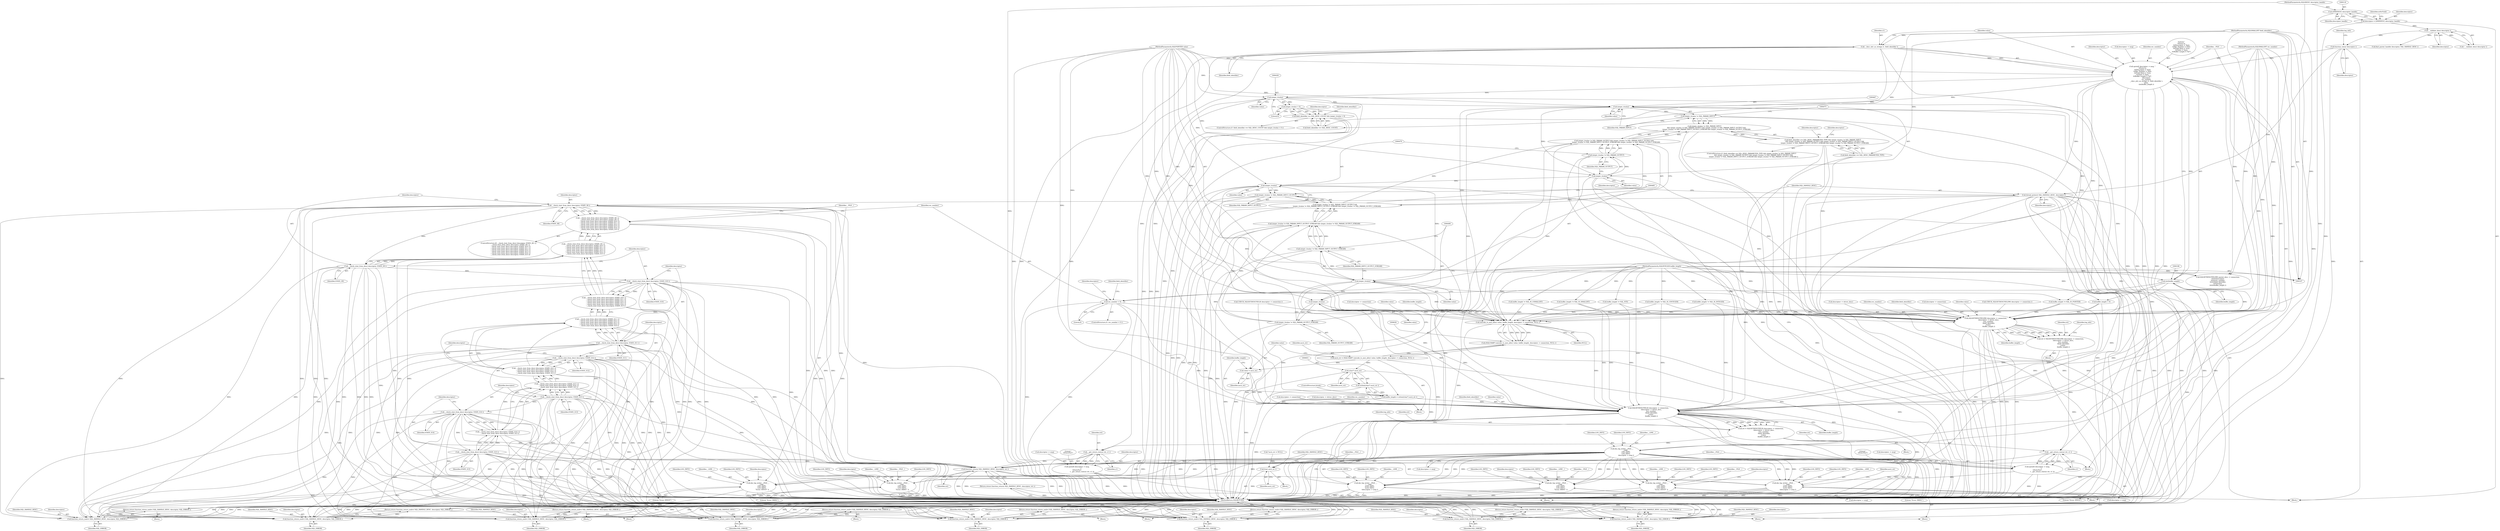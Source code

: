 digraph "0_unixODBC_45ef78e037f578b15fc58938a3a3251655e71d6f#diff-d52750c7ba4e594410438569d8e2963aL24_0@API" {
"1000184" [label="(Call,sprintf( descriptor -> msg, \"\n\t\tEntry:\\n\n\t\t\tDescriptor = %p\\n\n\t\t\tRec Number = %d\\n\n\t\t\tField Ident = %s\\n\n\t\t\tValue = %p\\n\n\t\t\tBuffer Length = %d\",\n                descriptor,\n                rec_number,\n                __desc_attr_as_string( s1, field_identifier ),\n                value, \n                (int)buffer_length ))"];
"1000177" [label="(Call,function_entry( descriptor ))"];
"1000128" [label="(Call,__validate_desc( descriptor ))"];
"1000115" [label="(Call,descriptor = (DMHDESC) descriptor_handle)"];
"1000117" [label="(Call,(DMHDESC) descriptor_handle)"];
"1000108" [label="(MethodParameterIn,SQLHDESC descriptor_handle)"];
"1000109" [label="(MethodParameterIn,SQLSMALLINT rec_number)"];
"1000191" [label="(Call,__desc_attr_as_string( s1, field_identifier ))"];
"1000110" [label="(MethodParameterIn,SQLSMALLINT field_identifier)"];
"1000111" [label="(MethodParameterIn,SQLPOINTER value)"];
"1000195" [label="(Call,(int)buffer_length)"];
"1000112" [label="(MethodParameterIn,SQLINTEGER buffer_length)"];
"1000198" [label="(Call,dm_log_write( __FILE__, \n                __LINE__, \n                LOG_INFO, \n                LOG_INFO, \n                descriptor -> msg ))"];
"1000218" [label="(Call,dm_log_write( __FILE__, \n                __LINE__, \n                LOG_INFO, \n                LOG_INFO, \n                \"Error: HY010\" ))"];
"1000276" [label="(Call,dm_log_write( __FILE__, \n                __LINE__, \n                LOG_INFO, \n                LOG_INFO, \n                \"Error: HY010\" ))"];
"1000532" [label="(Call,dm_log_write( __FILE__, \n                __LINE__, \n                LOG_INFO, \n                LOG_INFO, \n                \"Error: IM001\" ))"];
"1000575" [label="(Call,sprintf( descriptor -> msg, \n                \t\"\n\t\tExit:[%s]\",\n                    \t__get_return_status( ret, s1 )))"];
"1000583" [label="(Call,dm_log_write( __FILE__, \n                \t__LINE__, \n                \tLOG_INFO, \n                \tLOG_INFO, \n                \tdescriptor -> msg ))"];
"1000604" [label="(Call,dm_log_write( __FILE__, \n                __LINE__, \n                LOG_INFO, \n                LOG_INFO, \n                \"Error: IM001\" ))"];
"1000674" [label="(Call,sprintf( descriptor -> msg, \n                \t\"\n\t\tExit:[%s]\",\n                    \t__get_return_status( ret, s1 )))"];
"1000682" [label="(Call,dm_log_write( __FILE__, \n                \t__LINE__, \n                \tLOG_INFO, \n                \tLOG_INFO, \n                \tdescriptor -> msg ))"];
"1000206" [label="(Call,thread_protect( SQL_HANDLE_DESC, descriptor ))"];
"1000239" [label="(Call,function_return_nodrv( SQL_HANDLE_DESC, descriptor, SQL_ERROR ))"];
"1000238" [label="(Return,return function_return_nodrv( SQL_HANDLE_DESC, descriptor, SQL_ERROR );)"];
"1000245" [label="(Call,__check_stmt_from_desc( descriptor, STATE_S8 ))"];
"1000244" [label="(Call,__check_stmt_from_desc( descriptor, STATE_S8 ) ||\n        __check_stmt_from_desc( descriptor, STATE_S9 ) ||\n        __check_stmt_from_desc( descriptor, STATE_S10 ) ||\n        __check_stmt_from_desc( descriptor, STATE_S11 ) ||\n        __check_stmt_from_desc( descriptor, STATE_S12 ) ||\n        __check_stmt_from_desc( descriptor, STATE_S13 ) ||\n        __check_stmt_from_desc( descriptor, STATE_S14 ) ||\n        __check_stmt_from_desc( descriptor, STATE_S15 ))"];
"1000249" [label="(Call,__check_stmt_from_desc( descriptor, STATE_S9 ))"];
"1000248" [label="(Call,__check_stmt_from_desc( descriptor, STATE_S9 ) ||\n        __check_stmt_from_desc( descriptor, STATE_S10 ) ||\n        __check_stmt_from_desc( descriptor, STATE_S11 ) ||\n        __check_stmt_from_desc( descriptor, STATE_S12 ) ||\n        __check_stmt_from_desc( descriptor, STATE_S13 ) ||\n        __check_stmt_from_desc( descriptor, STATE_S14 ) ||\n        __check_stmt_from_desc( descriptor, STATE_S15 ))"];
"1000253" [label="(Call,__check_stmt_from_desc( descriptor, STATE_S10 ))"];
"1000252" [label="(Call,__check_stmt_from_desc( descriptor, STATE_S10 ) ||\n        __check_stmt_from_desc( descriptor, STATE_S11 ) ||\n        __check_stmt_from_desc( descriptor, STATE_S12 ) ||\n        __check_stmt_from_desc( descriptor, STATE_S13 ) ||\n        __check_stmt_from_desc( descriptor, STATE_S14 ) ||\n        __check_stmt_from_desc( descriptor, STATE_S15 ))"];
"1000257" [label="(Call,__check_stmt_from_desc( descriptor, STATE_S11 ))"];
"1000256" [label="(Call,__check_stmt_from_desc( descriptor, STATE_S11 ) ||\n        __check_stmt_from_desc( descriptor, STATE_S12 ) ||\n        __check_stmt_from_desc( descriptor, STATE_S13 ) ||\n        __check_stmt_from_desc( descriptor, STATE_S14 ) ||\n        __check_stmt_from_desc( descriptor, STATE_S15 ))"];
"1000261" [label="(Call,__check_stmt_from_desc( descriptor, STATE_S12 ))"];
"1000260" [label="(Call,__check_stmt_from_desc( descriptor, STATE_S12 ) ||\n        __check_stmt_from_desc( descriptor, STATE_S13 ) ||\n        __check_stmt_from_desc( descriptor, STATE_S14 ) ||\n        __check_stmt_from_desc( descriptor, STATE_S15 ))"];
"1000265" [label="(Call,__check_stmt_from_desc( descriptor, STATE_S13 ))"];
"1000264" [label="(Call,__check_stmt_from_desc( descriptor, STATE_S13 ) ||\n        __check_stmt_from_desc( descriptor, STATE_S14 ) ||\n        __check_stmt_from_desc( descriptor, STATE_S15 ))"];
"1000269" [label="(Call,__check_stmt_from_desc( descriptor, STATE_S14 ))"];
"1000268" [label="(Call,__check_stmt_from_desc( descriptor, STATE_S14 ) ||\n        __check_stmt_from_desc( descriptor, STATE_S15 ))"];
"1000272" [label="(Call,__check_stmt_from_desc( descriptor, STATE_S15 ))"];
"1000297" [label="(Call,function_return_nodrv( SQL_HANDLE_DESC, descriptor, SQL_ERROR ))"];
"1000296" [label="(Return,return function_return_nodrv( SQL_HANDLE_DESC, descriptor, SQL_ERROR );)"];
"1000321" [label="(Call,function_return_nodrv( SQL_HANDLE_DESC, descriptor, SQL_ERROR ))"];
"1000320" [label="(Return,return function_return_nodrv( SQL_HANDLE_DESC, descriptor, SQL_ERROR );)"];
"1000425" [label="(Call,function_return_nodrv( SQL_HANDLE_DESC, descriptor, SQL_ERROR ))"];
"1000424" [label="(Return,return function_return_nodrv( SQL_HANDLE_DESC, descriptor, SQL_ERROR );)"];
"1000455" [label="(Call,function_return_nodrv( SQL_HANDLE_DESC, descriptor, SQL_ERROR ))"];
"1000454" [label="(Return,return function_return_nodrv( SQL_HANDLE_DESC, descriptor, SQL_ERROR );)"];
"1000509" [label="(Call,function_return_nodrv( SQL_HANDLE_DESC, descriptor, SQL_ERROR ))"];
"1000508" [label="(Return,return function_return_nodrv( SQL_HANDLE_DESC, descriptor, SQL_ERROR );)"];
"1000553" [label="(Call,function_return_nodrv( SQL_HANDLE_DESC, descriptor, SQL_ERROR ))"];
"1000552" [label="(Return,return function_return_nodrv( SQL_HANDLE_DESC, descriptor, SQL_ERROR );)"];
"1000625" [label="(Call,function_return_nodrv( SQL_HANDLE_DESC, descriptor, SQL_ERROR ))"];
"1000624" [label="(Return,return function_return_nodrv( SQL_HANDLE_DESC, descriptor, SQL_ERROR );)"];
"1000696" [label="(Call,function_return( SQL_HANDLE_DESC, descriptor, ret ))"];
"1000695" [label="(Return,return function_return( SQL_HANDLE_DESC, descriptor, ret );)"];
"1000302" [label="(Call,rec_number < 0)"];
"1000559" [label="(Call,SQLSETDESCFIELDW( descriptor -> connection,\n            \tdescriptor -> driver_desc,\n            \trec_number, \n            \tfield_identifier,\n            \tvalue, \n            \tbuffer_length ))"];
"1000557" [label="(Call,ret = SQLSETDESCFIELDW( descriptor -> connection,\n            \tdescriptor -> driver_desc,\n            \trec_number, \n            \tfield_identifier,\n            \tvalue, \n            \tbuffer_length ))"];
"1000580" [label="(Call,__get_return_status( ret, s1 ))"];
"1000658" [label="(Call,SQLSETDESCFIELD( descriptor -> connection,\n            \tdescriptor -> driver_desc,\n            \trec_number, \n            \tfield_identifier,\n            \tvalue, \n            \tbuffer_length ))"];
"1000656" [label="(Call,ret = SQLSETDESCFIELD( descriptor -> connection,\n            \tdescriptor -> driver_desc,\n            \trec_number, \n            \tfield_identifier,\n            \tvalue, \n            \tbuffer_length ))"];
"1000679" [label="(Call,__get_return_status( ret, s1 ))"];
"1000435" [label="(Call,(intptr_t)value)"];
"1000434" [label="(Call,(intptr_t)value < 0)"];
"1000430" [label="(Call,field_identifier == SQL_DESC_COUNT && (intptr_t)value < 0)"];
"1000466" [label="(Call,(intptr_t)value)"];
"1000465" [label="(Call,(intptr_t)value != SQL_PARAM_INPUT)"];
"1000464" [label="(Call,(intptr_t)value != SQL_PARAM_INPUT\n        && (intptr_t)value != SQL_PARAM_OUTPUT && (intptr_t)value != SQL_PARAM_INPUT_OUTPUT &&\n        (intptr_t)value != SQL_PARAM_INPUT_OUTPUT_STREAM && (intptr_t)value != SQL_PARAM_OUTPUT_STREAM)"];
"1000460" [label="(Call,field_identifier == SQL_DESC_PARAMETER_TYPE && (intptr_t)value != SQL_PARAM_INPUT\n        && (intptr_t)value != SQL_PARAM_OUTPUT && (intptr_t)value != SQL_PARAM_INPUT_OUTPUT &&\n        (intptr_t)value != SQL_PARAM_INPUT_OUTPUT_STREAM && (intptr_t)value != SQL_PARAM_OUTPUT_STREAM)"];
"1000472" [label="(Call,(intptr_t)value)"];
"1000471" [label="(Call,(intptr_t)value != SQL_PARAM_OUTPUT)"];
"1000470" [label="(Call,(intptr_t)value != SQL_PARAM_OUTPUT && (intptr_t)value != SQL_PARAM_INPUT_OUTPUT &&\n        (intptr_t)value != SQL_PARAM_INPUT_OUTPUT_STREAM && (intptr_t)value != SQL_PARAM_OUTPUT_STREAM)"];
"1000478" [label="(Call,(intptr_t)value)"];
"1000477" [label="(Call,(intptr_t)value != SQL_PARAM_INPUT_OUTPUT)"];
"1000476" [label="(Call,(intptr_t)value != SQL_PARAM_INPUT_OUTPUT &&\n        (intptr_t)value != SQL_PARAM_INPUT_OUTPUT_STREAM && (intptr_t)value != SQL_PARAM_OUTPUT_STREAM)"];
"1000484" [label="(Call,(intptr_t)value)"];
"1000483" [label="(Call,(intptr_t)value != SQL_PARAM_INPUT_OUTPUT_STREAM)"];
"1000482" [label="(Call,(intptr_t)value != SQL_PARAM_INPUT_OUTPUT_STREAM && (intptr_t)value != SQL_PARAM_OUTPUT_STREAM)"];
"1000489" [label="(Call,(intptr_t)value)"];
"1000488" [label="(Call,(intptr_t)value != SQL_PARAM_OUTPUT_STREAM)"];
"1000637" [label="(Call,unicode_to_ansi_alloc( value, buffer_length, descriptor -> connection, NULL ))"];
"1000635" [label="(Call,(SQLCHAR*) unicode_to_ansi_alloc( value, buffer_length, descriptor -> connection, NULL ))"];
"1000633" [label="(Call,ascii_str = (SQLCHAR*) unicode_to_ansi_alloc( value, buffer_length, descriptor -> connection, NULL ))"];
"1000644" [label="(Call,value = ascii_str)"];
"1000650" [label="(Call,(char*) ascii_str)"];
"1000649" [label="(Call,strlen((char*) ascii_str ))"];
"1000647" [label="(Call,buffer_length = strlen((char*) ascii_str ))"];
"1000693" [label="(Call,free( ascii_str ))"];
"1000251" [label="(Identifier,STATE_S9)"];
"1000509" [label="(Call,function_return_nodrv( SQL_HANDLE_DESC, descriptor, SQL_ERROR ))"];
"1000393" [label="(Call,buffer_length != SQL_IS_SMALLINT)"];
"1000258" [label="(Identifier,descriptor)"];
"1000483" [label="(Call,(intptr_t)value != SQL_PARAM_INPUT_OUTPUT_STREAM)"];
"1000685" [label="(Identifier,LOG_INFO)"];
"1000693" [label="(Call,free( ascii_str ))"];
"1000607" [label="(Identifier,LOG_INFO)"];
"1000424" [label="(Return,return function_return_nodrv( SQL_HANDLE_DESC, descriptor, SQL_ERROR );)"];
"1000537" [label="(Literal,\"Error: IM001\")"];
"1000484" [label="(Call,(intptr_t)value)"];
"1000181" [label="(Identifier,log_info)"];
"1000478" [label="(Call,(intptr_t)value)"];
"1000468" [label="(Identifier,value)"];
"1000403" [label="(Call,buffer_length < 0)"];
"1000686" [label="(Identifier,LOG_INFO)"];
"1000192" [label="(Identifier,s1)"];
"1000213" [label="(Identifier,descriptor)"];
"1000189" [label="(Identifier,descriptor)"];
"1000249" [label="(Call,__check_stmt_from_desc( descriptor, STATE_S9 ))"];
"1000260" [label="(Call,__check_stmt_from_desc( descriptor, STATE_S12 ) ||\n        __check_stmt_from_desc( descriptor, STATE_S13 ) ||\n        __check_stmt_from_desc( descriptor, STATE_S14 ) ||\n        __check_stmt_from_desc( descriptor, STATE_S15 ))"];
"1000492" [label="(Identifier,SQL_PARAM_OUTPUT_STREAM)"];
"1000298" [label="(Identifier,SQL_HANDLE_DESC)"];
"1000437" [label="(Identifier,value)"];
"1000541" [label="(Identifier,descriptor)"];
"1000594" [label="(Call,*ascii_str = NULL)"];
"1000202" [label="(Identifier,LOG_INFO)"];
"1000481" [label="(Identifier,SQL_PARAM_INPUT_OUTPUT)"];
"1000220" [label="(Identifier,__LINE__)"];
"1000603" [label="(Block,)"];
"1000296" [label="(Return,return function_return_nodrv( SQL_HANDLE_DESC, descriptor, SQL_ERROR );)"];
"1000695" [label="(Return,return function_return( SQL_HANDLE_DESC, descriptor, ret );)"];
"1000269" [label="(Call,__check_stmt_from_desc( descriptor, STATE_S14 ))"];
"1000326" [label="(Identifier,field_identifier)"];
"1000580" [label="(Call,__get_return_status( ret, s1 ))"];
"1000443" [label="(Identifier,descriptor)"];
"1000696" [label="(Call,function_return( SQL_HANDLE_DESC, descriptor, ret ))"];
"1000626" [label="(Identifier,SQL_HANDLE_DESC)"];
"1000470" [label="(Call,(intptr_t)value != SQL_PARAM_OUTPUT && (intptr_t)value != SQL_PARAM_INPUT_OUTPUT &&\n        (intptr_t)value != SQL_PARAM_INPUT_OUTPUT_STREAM && (intptr_t)value != SQL_PARAM_OUTPUT_STREAM)"];
"1000474" [label="(Identifier,value)"];
"1000512" [label="(Identifier,SQL_ERROR)"];
"1000477" [label="(Call,(intptr_t)value != SQL_PARAM_INPUT_OUTPUT)"];
"1000124" [label="(Identifier,isStrField)"];
"1000263" [label="(Identifier,STATE_S12)"];
"1000201" [label="(Identifier,LOG_INFO)"];
"1000266" [label="(Identifier,descriptor)"];
"1000250" [label="(Identifier,descriptor)"];
"1000534" [label="(Identifier,__LINE__)"];
"1000658" [label="(Call,SQLSETDESCFIELD( descriptor -> connection,\n            \tdescriptor -> driver_desc,\n            \trec_number, \n            \tfield_identifier,\n            \tvalue, \n            \tbuffer_length ))"];
"1000300" [label="(Identifier,SQL_ERROR)"];
"1000221" [label="(Identifier,LOG_INFO)"];
"1000628" [label="(Identifier,SQL_ERROR)"];
"1000195" [label="(Call,(int)buffer_length)"];
"1000206" [label="(Call,thread_protect( SQL_HANDLE_DESC, descriptor ))"];
"1000208" [label="(Identifier,descriptor)"];
"1000141" [label="(Call,find_parent_handle( descriptor, SQL_HANDLE_DESC ))"];
"1000606" [label="(Identifier,__LINE__)"];
"1000652" [label="(Identifier,ascii_str)"];
"1000510" [label="(Identifier,SQL_HANDLE_DESC)"];
"1000198" [label="(Call,dm_log_write( __FILE__, \n                __LINE__, \n                LOG_INFO, \n                LOG_INFO, \n                descriptor -> msg ))"];
"1000244" [label="(Call,__check_stmt_from_desc( descriptor, STATE_S8 ) ||\n        __check_stmt_from_desc( descriptor, STATE_S9 ) ||\n        __check_stmt_from_desc( descriptor, STATE_S10 ) ||\n        __check_stmt_from_desc( descriptor, STATE_S11 ) ||\n        __check_stmt_from_desc( descriptor, STATE_S12 ) ||\n        __check_stmt_from_desc( descriptor, STATE_S13 ) ||\n        __check_stmt_from_desc( descriptor, STATE_S14 ) ||\n        __check_stmt_from_desc( descriptor, STATE_S15 ))"];
"1000252" [label="(Call,__check_stmt_from_desc( descriptor, STATE_S10 ) ||\n        __check_stmt_from_desc( descriptor, STATE_S11 ) ||\n        __check_stmt_from_desc( descriptor, STATE_S12 ) ||\n        __check_stmt_from_desc( descriptor, STATE_S13 ) ||\n        __check_stmt_from_desc( descriptor, STATE_S14 ) ||\n        __check_stmt_from_desc( descriptor, STATE_S15 ))"];
"1000261" [label="(Call,__check_stmt_from_desc( descriptor, STATE_S12 ))"];
"1000699" [label="(Identifier,ret)"];
"1000646" [label="(Identifier,ascii_str)"];
"1000682" [label="(Call,dm_log_write( __FILE__, \n                \t__LINE__, \n                \tLOG_INFO, \n                \tLOG_INFO, \n                \tdescriptor -> msg ))"];
"1000129" [label="(Identifier,descriptor)"];
"1000586" [label="(Identifier,LOG_INFO)"];
"1000678" [label="(Literal,\"\n\t\tExit:[%s]\")"];
"1000569" [label="(Identifier,buffer_length)"];
"1000665" [label="(Identifier,rec_number)"];
"1000116" [label="(Identifier,descriptor)"];
"1000276" [label="(Call,dm_log_write( __FILE__, \n                __LINE__, \n                LOG_INFO, \n                LOG_INFO, \n                \"Error: HY010\" ))"];
"1000285" [label="(Identifier,descriptor)"];
"1000627" [label="(Identifier,descriptor)"];
"1000238" [label="(Return,return function_return_nodrv( SQL_HANDLE_DESC, descriptor, SQL_ERROR );)"];
"1000599" [label="(Call,CHECK_SQLSETDESCFIELD( descriptor -> connection ))"];
"1000271" [label="(Identifier,STATE_S14)"];
"1000203" [label="(Call,descriptor -> msg)"];
"1000426" [label="(Identifier,SQL_HANDLE_DESC)"];
"1000435" [label="(Call,(intptr_t)value)"];
"1000255" [label="(Identifier,STATE_S10)"];
"1000472" [label="(Call,(intptr_t)value)"];
"1000223" [label="(Literal,\"Error: HY010\")"];
"1000684" [label="(Identifier,__LINE__)"];
"1000553" [label="(Call,function_return_nodrv( SQL_HANDLE_DESC, descriptor, SQL_ERROR ))"];
"1000491" [label="(Identifier,value)"];
"1000640" [label="(Call,descriptor -> connection)"];
"1000605" [label="(Identifier,__FILE__)"];
"1000659" [label="(Call,descriptor -> connection)"];
"1000489" [label="(Call,(intptr_t)value)"];
"1000533" [label="(Identifier,__FILE__)"];
"1000243" [label="(ControlStructure,if( __check_stmt_from_desc( descriptor, STATE_S8 ) ||\n        __check_stmt_from_desc( descriptor, STATE_S9 ) ||\n        __check_stmt_from_desc( descriptor, STATE_S10 ) ||\n        __check_stmt_from_desc( descriptor, STATE_S11 ) ||\n        __check_stmt_from_desc( descriptor, STATE_S12 ) ||\n        __check_stmt_from_desc( descriptor, STATE_S13 ) ||\n        __check_stmt_from_desc( descriptor, STATE_S14 ) ||\n        __check_stmt_from_desc( descriptor, STATE_S15 )))"];
"1000322" [label="(Identifier,SQL_HANDLE_DESC)"];
"1000323" [label="(Identifier,descriptor)"];
"1000560" [label="(Call,descriptor -> connection)"];
"1000517" [label="(Identifier,descriptor)"];
"1000635" [label="(Call,(SQLCHAR*) unicode_to_ansi_alloc( value, buffer_length, descriptor -> connection, NULL ))"];
"1000462" [label="(Identifier,field_identifier)"];
"1000480" [label="(Identifier,value)"];
"1000662" [label="(Call,descriptor -> driver_desc)"];
"1000634" [label="(Identifier,ascii_str)"];
"1000511" [label="(Identifier,descriptor)"];
"1000582" [label="(Identifier,s1)"];
"1000431" [label="(Call,field_identifier == SQL_DESC_COUNT)"];
"1000406" [label="(Call,buffer_length != SQL_NTS)"];
"1000460" [label="(Call,field_identifier == SQL_DESC_PARAMETER_TYPE && (intptr_t)value != SQL_PARAM_INPUT\n        && (intptr_t)value != SQL_PARAM_OUTPUT && (intptr_t)value != SQL_PARAM_INPUT_OUTPUT &&\n        (intptr_t)value != SQL_PARAM_INPUT_OUTPUT_STREAM && (intptr_t)value != SQL_PARAM_OUTPUT_STREAM)"];
"1000248" [label="(Call,__check_stmt_from_desc( descriptor, STATE_S9 ) ||\n        __check_stmt_from_desc( descriptor, STATE_S10 ) ||\n        __check_stmt_from_desc( descriptor, STATE_S11 ) ||\n        __check_stmt_from_desc( descriptor, STATE_S12 ) ||\n        __check_stmt_from_desc( descriptor, STATE_S13 ) ||\n        __check_stmt_from_desc( descriptor, STATE_S14 ) ||\n        __check_stmt_from_desc( descriptor, STATE_S15 ))"];
"1000633" [label="(Call,ascii_str = (SQLCHAR*) unicode_to_ansi_alloc( value, buffer_length, descriptor -> connection, NULL ))"];
"1000465" [label="(Call,(intptr_t)value != SQL_PARAM_INPUT)"];
"1000698" [label="(Identifier,descriptor)"];
"1000608" [label="(Identifier,LOG_INFO)"];
"1000185" [label="(Call,descriptor -> msg)"];
"1000222" [label="(Identifier,LOG_INFO)"];
"1000559" [label="(Call,SQLSETDESCFIELDW( descriptor -> connection,\n            \tdescriptor -> driver_desc,\n            \trec_number, \n            \tfield_identifier,\n            \tvalue, \n            \tbuffer_length ))"];
"1000280" [label="(Identifier,LOG_INFO)"];
"1000588" [label="(Call,descriptor -> msg)"];
"1000687" [label="(Call,descriptor -> msg)"];
"1000166" [label="(Call,SQLSETDESCFIELDW( parent_desc -> connection,\n\t\t\t\t\t\t\tdescriptor,\n\t\t\t\t\t\t\trec_number,\n\t\t\t\t\t\t\tfield_identifier,\n\t\t\t\t\t\t\tvalue,\n\t\t\t\t\t\t\tbuffer_length ))"];
"1000245" [label="(Call,__check_stmt_from_desc( descriptor, STATE_S8 ))"];
"1000247" [label="(Identifier,STATE_S8)"];
"1000253" [label="(Call,__check_stmt_from_desc( descriptor, STATE_S10 ))"];
"1000666" [label="(Identifier,field_identifier)"];
"1000657" [label="(Identifier,ret)"];
"1000191" [label="(Call,__desc_attr_as_string( s1, field_identifier ))"];
"1000219" [label="(Identifier,__FILE__)"];
"1000429" [label="(ControlStructure,if ( field_identifier == SQL_DESC_COUNT && (intptr_t)value < 0 ))"];
"1000476" [label="(Call,(intptr_t)value != SQL_PARAM_INPUT_OUTPUT &&\n        (intptr_t)value != SQL_PARAM_INPUT_OUTPUT_STREAM && (intptr_t)value != SQL_PARAM_OUTPUT_STREAM)"];
"1000488" [label="(Call,(intptr_t)value != SQL_PARAM_OUTPUT_STREAM)"];
"1000111" [label="(MethodParameterIn,SQLPOINTER value)"];
"1000683" [label="(Identifier,__FILE__)"];
"1000108" [label="(MethodParameterIn,SQLHDESC descriptor_handle)"];
"1000264" [label="(Call,__check_stmt_from_desc( descriptor, STATE_S13 ) ||\n        __check_stmt_from_desc( descriptor, STATE_S14 ) ||\n        __check_stmt_from_desc( descriptor, STATE_S15 ))"];
"1000572" [label="(Identifier,log_info)"];
"1000680" [label="(Identifier,ret)"];
"1000428" [label="(Identifier,SQL_ERROR)"];
"1000227" [label="(Identifier,descriptor)"];
"1000194" [label="(Identifier,value)"];
"1000493" [label="(Block,)"];
"1000497" [label="(Identifier,descriptor)"];
"1000482" [label="(Call,(intptr_t)value != SQL_PARAM_INPUT_OUTPUT_STREAM && (intptr_t)value != SQL_PARAM_OUTPUT_STREAM)"];
"1000531" [label="(Block,)"];
"1000557" [label="(Call,ret = SQLSETDESCFIELDW( descriptor -> connection,\n            \tdescriptor -> driver_desc,\n            \trec_number, \n            \tfield_identifier,\n            \tvalue, \n            \tbuffer_length ))"];
"1000656" [label="(Call,ret = SQLSETDESCFIELD( descriptor -> connection,\n            \tdescriptor -> driver_desc,\n            \trec_number, \n            \tfield_identifier,\n            \tvalue, \n            \tbuffer_length ))"];
"1000579" [label="(Literal,\"\n\t\tExit:[%s]\")"];
"1000681" [label="(Identifier,s1)"];
"1000576" [label="(Call,descriptor -> msg)"];
"1000469" [label="(Identifier,SQL_PARAM_INPUT)"];
"1000464" [label="(Call,(intptr_t)value != SQL_PARAM_INPUT\n        && (intptr_t)value != SQL_PARAM_OUTPUT && (intptr_t)value != SQL_PARAM_INPUT_OUTPUT &&\n        (intptr_t)value != SQL_PARAM_INPUT_OUTPUT_STREAM && (intptr_t)value != SQL_PARAM_OUTPUT_STREAM)"];
"1000552" [label="(Return,return function_return_nodrv( SQL_HANDLE_DESC, descriptor, SQL_ERROR );)"];
"1000177" [label="(Call,function_entry( descriptor ))"];
"1000110" [label="(MethodParameterIn,SQLSMALLINT field_identifier)"];
"1000270" [label="(Identifier,descriptor)"];
"1000117" [label="(Call,(DMHDESC) descriptor_handle)"];
"1000459" [label="(ControlStructure,if ( field_identifier == SQL_DESC_PARAMETER_TYPE && (intptr_t)value != SQL_PARAM_INPUT\n        && (intptr_t)value != SQL_PARAM_OUTPUT && (intptr_t)value != SQL_PARAM_INPUT_OUTPUT &&\n        (intptr_t)value != SQL_PARAM_INPUT_OUTPUT_STREAM && (intptr_t)value != SQL_PARAM_OUTPUT_STREAM ))"];
"1000109" [label="(MethodParameterIn,SQLSMALLINT rec_number)"];
"1000466" [label="(Call,(intptr_t)value)"];
"1000638" [label="(Identifier,value)"];
"1000694" [label="(Identifier,ascii_str)"];
"1000321" [label="(Call,function_return_nodrv( SQL_HANDLE_DESC, descriptor, SQL_ERROR ))"];
"1000190" [label="(Identifier,rec_number)"];
"1000113" [label="(Block,)"];
"1000667" [label="(Identifier,value)"];
"1000649" [label="(Call,strlen((char*) ascii_str ))"];
"1000265" [label="(Call,__check_stmt_from_desc( descriptor, STATE_S13 ))"];
"1000574" [label="(Block,)"];
"1000112" [label="(MethodParameterIn,SQLINTEGER buffer_length)"];
"1000700" [label="(MethodReturn,SQLRETURN)"];
"1000647" [label="(Call,buffer_length = strlen((char*) ascii_str ))"];
"1000585" [label="(Identifier,__LINE__)"];
"1000475" [label="(Identifier,SQL_PARAM_OUTPUT)"];
"1000389" [label="(Call,buffer_length != SQL_IS_UINTEGER)"];
"1000671" [label="(Identifier,log_info)"];
"1000508" [label="(Return,return function_return_nodrv( SQL_HANDLE_DESC, descriptor, SQL_ERROR );)"];
"1000631" [label="(Block,)"];
"1000278" [label="(Identifier,__LINE__)"];
"1000648" [label="(Identifier,buffer_length)"];
"1000127" [label="(Call,!__validate_desc( descriptor ))"];
"1000188" [label="(Literal,\"\n\t\tEntry:\\n\n\t\t\tDescriptor = %p\\n\n\t\t\tRec Number = %d\\n\n\t\t\tField Ident = %s\\n\n\t\t\tValue = %p\\n\n\t\t\tBuffer Length = %d\")"];
"1000183" [label="(Block,)"];
"1000637" [label="(Call,unicode_to_ansi_alloc( value, buffer_length, descriptor -> connection, NULL ))"];
"1000668" [label="(Identifier,buffer_length)"];
"1000692" [label="(Block,)"];
"1000535" [label="(Identifier,LOG_INFO)"];
"1000409" [label="(Block,)"];
"1000567" [label="(Identifier,field_identifier)"];
"1000256" [label="(Call,__check_stmt_from_desc( descriptor, STATE_S11 ) ||\n        __check_stmt_from_desc( descriptor, STATE_S12 ) ||\n        __check_stmt_from_desc( descriptor, STATE_S13 ) ||\n        __check_stmt_from_desc( descriptor, STATE_S14 ) ||\n        __check_stmt_from_desc( descriptor, STATE_S15 ))"];
"1000639" [label="(Identifier,buffer_length)"];
"1000427" [label="(Identifier,descriptor)"];
"1000242" [label="(Identifier,SQL_ERROR)"];
"1000587" [label="(Identifier,LOG_INFO)"];
"1000625" [label="(Call,function_return_nodrv( SQL_HANDLE_DESC, descriptor, SQL_ERROR ))"];
"1000297" [label="(Call,function_return_nodrv( SQL_HANDLE_DESC, descriptor, SQL_ERROR ))"];
"1000456" [label="(Identifier,SQL_HANDLE_DESC)"];
"1000461" [label="(Call,field_identifier == SQL_DESC_PARAMETER_TYPE)"];
"1000199" [label="(Identifier,__FILE__)"];
"1000458" [label="(Identifier,SQL_ERROR)"];
"1000568" [label="(Identifier,value)"];
"1000675" [label="(Call,descriptor -> msg)"];
"1000178" [label="(Identifier,descriptor)"];
"1000207" [label="(Identifier,SQL_HANDLE_DESC)"];
"1000556" [label="(Identifier,SQL_ERROR)"];
"1000592" [label="(Block,)"];
"1000697" [label="(Identifier,SQL_HANDLE_DESC)"];
"1000581" [label="(Identifier,ret)"];
"1000575" [label="(Call,sprintf( descriptor -> msg, \n                \t\"\n\t\tExit:[%s]\",\n                    \t__get_return_status( ret, s1 )))"];
"1000381" [label="(Call,buffer_length != SQL_IS_POINTER)"];
"1000604" [label="(Call,dm_log_write( __FILE__, \n                __LINE__, \n                LOG_INFO, \n                LOG_INFO, \n                \"Error: IM001\" ))"];
"1000184" [label="(Call,sprintf( descriptor -> msg, \"\n\t\tEntry:\\n\n\t\t\tDescriptor = %p\\n\n\t\t\tRec Number = %d\\n\n\t\t\tField Ident = %s\\n\n\t\t\tValue = %p\\n\n\t\t\tBuffer Length = %d\",\n                descriptor,\n                rec_number,\n                __desc_attr_as_string( s1, field_identifier ),\n                value, \n                (int)buffer_length ))"];
"1000324" [label="(Identifier,SQL_ERROR)"];
"1000262" [label="(Identifier,descriptor)"];
"1000487" [label="(Identifier,SQL_PARAM_INPUT_OUTPUT_STREAM)"];
"1000457" [label="(Identifier,descriptor)"];
"1000218" [label="(Call,dm_log_write( __FILE__, \n                __LINE__, \n                LOG_INFO, \n                LOG_INFO, \n                \"Error: HY010\" ))"];
"1000246" [label="(Identifier,descriptor)"];
"1000527" [label="(Call,CHECK_SQLSETDESCFIELDW( descriptor -> connection ))"];
"1000430" [label="(Call,field_identifier == SQL_DESC_COUNT && (intptr_t)value < 0)"];
"1000558" [label="(Identifier,ret)"];
"1000267" [label="(Identifier,STATE_S13)"];
"1000425" [label="(Call,function_return_nodrv( SQL_HANDLE_DESC, descriptor, SQL_ERROR ))"];
"1000128" [label="(Call,__validate_desc( descriptor ))"];
"1000563" [label="(Call,descriptor -> driver_desc)"];
"1000273" [label="(Identifier,descriptor)"];
"1000679" [label="(Call,__get_return_status( ret, s1 ))"];
"1000439" [label="(Block,)"];
"1000673" [label="(Block,)"];
"1000524" [label="(Block,)"];
"1000536" [label="(Identifier,LOG_INFO)"];
"1000644" [label="(Call,value = ascii_str)"];
"1000674" [label="(Call,sprintf( descriptor -> msg, \n                \t\"\n\t\tExit:[%s]\",\n                    \t__get_return_status( ret, s1 )))"];
"1000532" [label="(Call,dm_log_write( __FILE__, \n                __LINE__, \n                LOG_INFO, \n                LOG_INFO, \n                \"Error: IM001\" ))"];
"1000279" [label="(Identifier,LOG_INFO)"];
"1000320" [label="(Return,return function_return_nodrv( SQL_HANDLE_DESC, descriptor, SQL_ERROR );)"];
"1000566" [label="(Identifier,rec_number)"];
"1000583" [label="(Call,dm_log_write( __FILE__, \n                \t__LINE__, \n                \tLOG_INFO, \n                \tLOG_INFO, \n                \tdescriptor -> msg ))"];
"1000691" [label="(Identifier,ascii_str)"];
"1000240" [label="(Identifier,SQL_HANDLE_DESC)"];
"1000302" [label="(Call,rec_number < 0)"];
"1000305" [label="(Block,)"];
"1000119" [label="(Identifier,descriptor_handle)"];
"1000555" [label="(Identifier,descriptor)"];
"1000217" [label="(Block,)"];
"1000609" [label="(Literal,\"Error: IM001\")"];
"1000650" [label="(Call,(char*) ascii_str)"];
"1000304" [label="(Literal,0)"];
"1000471" [label="(Call,(intptr_t)value != SQL_PARAM_OUTPUT)"];
"1000486" [label="(Identifier,value)"];
"1000434" [label="(Call,(intptr_t)value < 0)"];
"1000268" [label="(Call,__check_stmt_from_desc( descriptor, STATE_S14 ) ||\n        __check_stmt_from_desc( descriptor, STATE_S15 ))"];
"1000275" [label="(Block,)"];
"1000257" [label="(Call,__check_stmt_from_desc( descriptor, STATE_S11 ))"];
"1000303" [label="(Identifier,rec_number)"];
"1000197" [label="(Identifier,buffer_length)"];
"1000272" [label="(Call,__check_stmt_from_desc( descriptor, STATE_S15 ))"];
"1000299" [label="(Identifier,descriptor)"];
"1000259" [label="(Identifier,STATE_S11)"];
"1000624" [label="(Return,return function_return_nodrv( SQL_HANDLE_DESC, descriptor, SQL_ERROR );)"];
"1000643" [label="(Identifier,NULL)"];
"1000254" [label="(Identifier,descriptor)"];
"1000455" [label="(Call,function_return_nodrv( SQL_HANDLE_DESC, descriptor, SQL_ERROR ))"];
"1000277" [label="(Identifier,__FILE__)"];
"1000454" [label="(Return,return function_return_nodrv( SQL_HANDLE_DESC, descriptor, SQL_ERROR );)"];
"1000554" [label="(Identifier,SQL_HANDLE_DESC)"];
"1000281" [label="(Literal,\"Error: HY010\")"];
"1000241" [label="(Identifier,descriptor)"];
"1000438" [label="(Literal,0)"];
"1000309" [label="(Identifier,descriptor)"];
"1000200" [label="(Identifier,__LINE__)"];
"1000645" [label="(Identifier,value)"];
"1000301" [label="(ControlStructure,if ( rec_number < 0 ))"];
"1000385" [label="(Call,buffer_length != SQL_IS_INTEGER)"];
"1000239" [label="(Call,function_return_nodrv( SQL_HANDLE_DESC, descriptor, SQL_ERROR ))"];
"1000613" [label="(Identifier,descriptor)"];
"1000653" [label="(ControlStructure,break;)"];
"1000193" [label="(Identifier,field_identifier)"];
"1000115" [label="(Call,descriptor = (DMHDESC) descriptor_handle)"];
"1000584" [label="(Identifier,__FILE__)"];
"1000274" [label="(Identifier,STATE_S15)"];
"1000396" [label="(Call,buffer_length != SQL_IS_USMALLINT)"];
"1000184" -> "1000183"  [label="AST: "];
"1000184" -> "1000195"  [label="CFG: "];
"1000185" -> "1000184"  [label="AST: "];
"1000188" -> "1000184"  [label="AST: "];
"1000189" -> "1000184"  [label="AST: "];
"1000190" -> "1000184"  [label="AST: "];
"1000191" -> "1000184"  [label="AST: "];
"1000194" -> "1000184"  [label="AST: "];
"1000195" -> "1000184"  [label="AST: "];
"1000199" -> "1000184"  [label="CFG: "];
"1000184" -> "1000700"  [label="DDG: "];
"1000184" -> "1000700"  [label="DDG: "];
"1000184" -> "1000700"  [label="DDG: "];
"1000184" -> "1000700"  [label="DDG: "];
"1000184" -> "1000700"  [label="DDG: "];
"1000177" -> "1000184"  [label="DDG: "];
"1000109" -> "1000184"  [label="DDG: "];
"1000191" -> "1000184"  [label="DDG: "];
"1000191" -> "1000184"  [label="DDG: "];
"1000111" -> "1000184"  [label="DDG: "];
"1000195" -> "1000184"  [label="DDG: "];
"1000184" -> "1000198"  [label="DDG: "];
"1000184" -> "1000206"  [label="DDG: "];
"1000184" -> "1000302"  [label="DDG: "];
"1000184" -> "1000435"  [label="DDG: "];
"1000184" -> "1000466"  [label="DDG: "];
"1000184" -> "1000559"  [label="DDG: "];
"1000184" -> "1000637"  [label="DDG: "];
"1000184" -> "1000658"  [label="DDG: "];
"1000177" -> "1000113"  [label="AST: "];
"1000177" -> "1000178"  [label="CFG: "];
"1000178" -> "1000177"  [label="AST: "];
"1000181" -> "1000177"  [label="CFG: "];
"1000177" -> "1000700"  [label="DDG: "];
"1000128" -> "1000177"  [label="DDG: "];
"1000177" -> "1000206"  [label="DDG: "];
"1000128" -> "1000127"  [label="AST: "];
"1000128" -> "1000129"  [label="CFG: "];
"1000129" -> "1000128"  [label="AST: "];
"1000127" -> "1000128"  [label="CFG: "];
"1000128" -> "1000127"  [label="DDG: "];
"1000115" -> "1000128"  [label="DDG: "];
"1000128" -> "1000141"  [label="DDG: "];
"1000115" -> "1000113"  [label="AST: "];
"1000115" -> "1000117"  [label="CFG: "];
"1000116" -> "1000115"  [label="AST: "];
"1000117" -> "1000115"  [label="AST: "];
"1000124" -> "1000115"  [label="CFG: "];
"1000115" -> "1000700"  [label="DDG: "];
"1000117" -> "1000115"  [label="DDG: "];
"1000117" -> "1000119"  [label="CFG: "];
"1000118" -> "1000117"  [label="AST: "];
"1000119" -> "1000117"  [label="AST: "];
"1000117" -> "1000700"  [label="DDG: "];
"1000108" -> "1000117"  [label="DDG: "];
"1000108" -> "1000107"  [label="AST: "];
"1000108" -> "1000700"  [label="DDG: "];
"1000109" -> "1000107"  [label="AST: "];
"1000109" -> "1000700"  [label="DDG: "];
"1000109" -> "1000166"  [label="DDG: "];
"1000109" -> "1000302"  [label="DDG: "];
"1000109" -> "1000559"  [label="DDG: "];
"1000109" -> "1000658"  [label="DDG: "];
"1000191" -> "1000193"  [label="CFG: "];
"1000192" -> "1000191"  [label="AST: "];
"1000193" -> "1000191"  [label="AST: "];
"1000194" -> "1000191"  [label="CFG: "];
"1000191" -> "1000700"  [label="DDG: "];
"1000191" -> "1000700"  [label="DDG: "];
"1000110" -> "1000191"  [label="DDG: "];
"1000191" -> "1000431"  [label="DDG: "];
"1000191" -> "1000580"  [label="DDG: "];
"1000191" -> "1000679"  [label="DDG: "];
"1000110" -> "1000107"  [label="AST: "];
"1000110" -> "1000700"  [label="DDG: "];
"1000110" -> "1000166"  [label="DDG: "];
"1000110" -> "1000431"  [label="DDG: "];
"1000110" -> "1000461"  [label="DDG: "];
"1000110" -> "1000559"  [label="DDG: "];
"1000110" -> "1000658"  [label="DDG: "];
"1000111" -> "1000107"  [label="AST: "];
"1000111" -> "1000700"  [label="DDG: "];
"1000111" -> "1000166"  [label="DDG: "];
"1000111" -> "1000435"  [label="DDG: "];
"1000111" -> "1000466"  [label="DDG: "];
"1000111" -> "1000472"  [label="DDG: "];
"1000111" -> "1000478"  [label="DDG: "];
"1000111" -> "1000484"  [label="DDG: "];
"1000111" -> "1000489"  [label="DDG: "];
"1000111" -> "1000559"  [label="DDG: "];
"1000111" -> "1000637"  [label="DDG: "];
"1000111" -> "1000644"  [label="DDG: "];
"1000111" -> "1000658"  [label="DDG: "];
"1000195" -> "1000197"  [label="CFG: "];
"1000196" -> "1000195"  [label="AST: "];
"1000197" -> "1000195"  [label="AST: "];
"1000195" -> "1000700"  [label="DDG: "];
"1000112" -> "1000195"  [label="DDG: "];
"1000195" -> "1000381"  [label="DDG: "];
"1000195" -> "1000403"  [label="DDG: "];
"1000195" -> "1000559"  [label="DDG: "];
"1000195" -> "1000637"  [label="DDG: "];
"1000195" -> "1000658"  [label="DDG: "];
"1000112" -> "1000107"  [label="AST: "];
"1000112" -> "1000700"  [label="DDG: "];
"1000112" -> "1000166"  [label="DDG: "];
"1000112" -> "1000381"  [label="DDG: "];
"1000112" -> "1000385"  [label="DDG: "];
"1000112" -> "1000389"  [label="DDG: "];
"1000112" -> "1000393"  [label="DDG: "];
"1000112" -> "1000396"  [label="DDG: "];
"1000112" -> "1000403"  [label="DDG: "];
"1000112" -> "1000406"  [label="DDG: "];
"1000112" -> "1000559"  [label="DDG: "];
"1000112" -> "1000637"  [label="DDG: "];
"1000112" -> "1000647"  [label="DDG: "];
"1000112" -> "1000658"  [label="DDG: "];
"1000198" -> "1000183"  [label="AST: "];
"1000198" -> "1000203"  [label="CFG: "];
"1000199" -> "1000198"  [label="AST: "];
"1000200" -> "1000198"  [label="AST: "];
"1000201" -> "1000198"  [label="AST: "];
"1000202" -> "1000198"  [label="AST: "];
"1000203" -> "1000198"  [label="AST: "];
"1000207" -> "1000198"  [label="CFG: "];
"1000198" -> "1000700"  [label="DDG: "];
"1000198" -> "1000700"  [label="DDG: "];
"1000198" -> "1000700"  [label="DDG: "];
"1000198" -> "1000700"  [label="DDG: "];
"1000198" -> "1000700"  [label="DDG: "];
"1000198" -> "1000218"  [label="DDG: "];
"1000198" -> "1000218"  [label="DDG: "];
"1000198" -> "1000218"  [label="DDG: "];
"1000198" -> "1000276"  [label="DDG: "];
"1000198" -> "1000276"  [label="DDG: "];
"1000198" -> "1000276"  [label="DDG: "];
"1000198" -> "1000532"  [label="DDG: "];
"1000198" -> "1000532"  [label="DDG: "];
"1000198" -> "1000532"  [label="DDG: "];
"1000198" -> "1000575"  [label="DDG: "];
"1000198" -> "1000583"  [label="DDG: "];
"1000198" -> "1000583"  [label="DDG: "];
"1000198" -> "1000583"  [label="DDG: "];
"1000198" -> "1000604"  [label="DDG: "];
"1000198" -> "1000604"  [label="DDG: "];
"1000198" -> "1000604"  [label="DDG: "];
"1000198" -> "1000674"  [label="DDG: "];
"1000198" -> "1000682"  [label="DDG: "];
"1000198" -> "1000682"  [label="DDG: "];
"1000198" -> "1000682"  [label="DDG: "];
"1000218" -> "1000217"  [label="AST: "];
"1000218" -> "1000223"  [label="CFG: "];
"1000219" -> "1000218"  [label="AST: "];
"1000220" -> "1000218"  [label="AST: "];
"1000221" -> "1000218"  [label="AST: "];
"1000222" -> "1000218"  [label="AST: "];
"1000223" -> "1000218"  [label="AST: "];
"1000227" -> "1000218"  [label="CFG: "];
"1000218" -> "1000700"  [label="DDG: "];
"1000218" -> "1000700"  [label="DDG: "];
"1000218" -> "1000700"  [label="DDG: "];
"1000218" -> "1000700"  [label="DDG: "];
"1000276" -> "1000275"  [label="AST: "];
"1000276" -> "1000281"  [label="CFG: "];
"1000277" -> "1000276"  [label="AST: "];
"1000278" -> "1000276"  [label="AST: "];
"1000279" -> "1000276"  [label="AST: "];
"1000280" -> "1000276"  [label="AST: "];
"1000281" -> "1000276"  [label="AST: "];
"1000285" -> "1000276"  [label="CFG: "];
"1000276" -> "1000700"  [label="DDG: "];
"1000276" -> "1000700"  [label="DDG: "];
"1000276" -> "1000700"  [label="DDG: "];
"1000276" -> "1000700"  [label="DDG: "];
"1000532" -> "1000531"  [label="AST: "];
"1000532" -> "1000537"  [label="CFG: "];
"1000533" -> "1000532"  [label="AST: "];
"1000534" -> "1000532"  [label="AST: "];
"1000535" -> "1000532"  [label="AST: "];
"1000536" -> "1000532"  [label="AST: "];
"1000537" -> "1000532"  [label="AST: "];
"1000541" -> "1000532"  [label="CFG: "];
"1000532" -> "1000700"  [label="DDG: "];
"1000532" -> "1000700"  [label="DDG: "];
"1000532" -> "1000700"  [label="DDG: "];
"1000532" -> "1000700"  [label="DDG: "];
"1000575" -> "1000574"  [label="AST: "];
"1000575" -> "1000580"  [label="CFG: "];
"1000576" -> "1000575"  [label="AST: "];
"1000579" -> "1000575"  [label="AST: "];
"1000580" -> "1000575"  [label="AST: "];
"1000584" -> "1000575"  [label="CFG: "];
"1000575" -> "1000700"  [label="DDG: "];
"1000575" -> "1000700"  [label="DDG: "];
"1000580" -> "1000575"  [label="DDG: "];
"1000580" -> "1000575"  [label="DDG: "];
"1000575" -> "1000583"  [label="DDG: "];
"1000583" -> "1000574"  [label="AST: "];
"1000583" -> "1000588"  [label="CFG: "];
"1000584" -> "1000583"  [label="AST: "];
"1000585" -> "1000583"  [label="AST: "];
"1000586" -> "1000583"  [label="AST: "];
"1000587" -> "1000583"  [label="AST: "];
"1000588" -> "1000583"  [label="AST: "];
"1000697" -> "1000583"  [label="CFG: "];
"1000583" -> "1000700"  [label="DDG: "];
"1000583" -> "1000700"  [label="DDG: "];
"1000583" -> "1000700"  [label="DDG: "];
"1000583" -> "1000700"  [label="DDG: "];
"1000583" -> "1000700"  [label="DDG: "];
"1000604" -> "1000603"  [label="AST: "];
"1000604" -> "1000609"  [label="CFG: "];
"1000605" -> "1000604"  [label="AST: "];
"1000606" -> "1000604"  [label="AST: "];
"1000607" -> "1000604"  [label="AST: "];
"1000608" -> "1000604"  [label="AST: "];
"1000609" -> "1000604"  [label="AST: "];
"1000613" -> "1000604"  [label="CFG: "];
"1000604" -> "1000700"  [label="DDG: "];
"1000604" -> "1000700"  [label="DDG: "];
"1000604" -> "1000700"  [label="DDG: "];
"1000604" -> "1000700"  [label="DDG: "];
"1000674" -> "1000673"  [label="AST: "];
"1000674" -> "1000679"  [label="CFG: "];
"1000675" -> "1000674"  [label="AST: "];
"1000678" -> "1000674"  [label="AST: "];
"1000679" -> "1000674"  [label="AST: "];
"1000683" -> "1000674"  [label="CFG: "];
"1000674" -> "1000700"  [label="DDG: "];
"1000674" -> "1000700"  [label="DDG: "];
"1000679" -> "1000674"  [label="DDG: "];
"1000679" -> "1000674"  [label="DDG: "];
"1000674" -> "1000682"  [label="DDG: "];
"1000682" -> "1000673"  [label="AST: "];
"1000682" -> "1000687"  [label="CFG: "];
"1000683" -> "1000682"  [label="AST: "];
"1000684" -> "1000682"  [label="AST: "];
"1000685" -> "1000682"  [label="AST: "];
"1000686" -> "1000682"  [label="AST: "];
"1000687" -> "1000682"  [label="AST: "];
"1000691" -> "1000682"  [label="CFG: "];
"1000682" -> "1000700"  [label="DDG: "];
"1000682" -> "1000700"  [label="DDG: "];
"1000682" -> "1000700"  [label="DDG: "];
"1000682" -> "1000700"  [label="DDG: "];
"1000682" -> "1000700"  [label="DDG: "];
"1000206" -> "1000113"  [label="AST: "];
"1000206" -> "1000208"  [label="CFG: "];
"1000207" -> "1000206"  [label="AST: "];
"1000208" -> "1000206"  [label="AST: "];
"1000213" -> "1000206"  [label="CFG: "];
"1000206" -> "1000700"  [label="DDG: "];
"1000206" -> "1000239"  [label="DDG: "];
"1000206" -> "1000239"  [label="DDG: "];
"1000206" -> "1000245"  [label="DDG: "];
"1000206" -> "1000297"  [label="DDG: "];
"1000206" -> "1000321"  [label="DDG: "];
"1000206" -> "1000425"  [label="DDG: "];
"1000206" -> "1000455"  [label="DDG: "];
"1000206" -> "1000509"  [label="DDG: "];
"1000206" -> "1000553"  [label="DDG: "];
"1000206" -> "1000625"  [label="DDG: "];
"1000206" -> "1000696"  [label="DDG: "];
"1000239" -> "1000238"  [label="AST: "];
"1000239" -> "1000242"  [label="CFG: "];
"1000240" -> "1000239"  [label="AST: "];
"1000241" -> "1000239"  [label="AST: "];
"1000242" -> "1000239"  [label="AST: "];
"1000238" -> "1000239"  [label="CFG: "];
"1000239" -> "1000700"  [label="DDG: "];
"1000239" -> "1000700"  [label="DDG: "];
"1000239" -> "1000700"  [label="DDG: "];
"1000239" -> "1000700"  [label="DDG: "];
"1000239" -> "1000238"  [label="DDG: "];
"1000238" -> "1000217"  [label="AST: "];
"1000700" -> "1000238"  [label="CFG: "];
"1000238" -> "1000700"  [label="DDG: "];
"1000245" -> "1000244"  [label="AST: "];
"1000245" -> "1000247"  [label="CFG: "];
"1000246" -> "1000245"  [label="AST: "];
"1000247" -> "1000245"  [label="AST: "];
"1000250" -> "1000245"  [label="CFG: "];
"1000244" -> "1000245"  [label="CFG: "];
"1000245" -> "1000700"  [label="DDG: "];
"1000245" -> "1000244"  [label="DDG: "];
"1000245" -> "1000244"  [label="DDG: "];
"1000245" -> "1000249"  [label="DDG: "];
"1000245" -> "1000297"  [label="DDG: "];
"1000245" -> "1000321"  [label="DDG: "];
"1000245" -> "1000425"  [label="DDG: "];
"1000245" -> "1000455"  [label="DDG: "];
"1000245" -> "1000509"  [label="DDG: "];
"1000245" -> "1000553"  [label="DDG: "];
"1000245" -> "1000625"  [label="DDG: "];
"1000245" -> "1000696"  [label="DDG: "];
"1000244" -> "1000243"  [label="AST: "];
"1000244" -> "1000248"  [label="CFG: "];
"1000248" -> "1000244"  [label="AST: "];
"1000277" -> "1000244"  [label="CFG: "];
"1000303" -> "1000244"  [label="CFG: "];
"1000244" -> "1000700"  [label="DDG: "];
"1000244" -> "1000700"  [label="DDG: "];
"1000244" -> "1000700"  [label="DDG: "];
"1000248" -> "1000244"  [label="DDG: "];
"1000248" -> "1000244"  [label="DDG: "];
"1000249" -> "1000248"  [label="AST: "];
"1000249" -> "1000251"  [label="CFG: "];
"1000250" -> "1000249"  [label="AST: "];
"1000251" -> "1000249"  [label="AST: "];
"1000254" -> "1000249"  [label="CFG: "];
"1000248" -> "1000249"  [label="CFG: "];
"1000249" -> "1000700"  [label="DDG: "];
"1000249" -> "1000248"  [label="DDG: "];
"1000249" -> "1000248"  [label="DDG: "];
"1000249" -> "1000253"  [label="DDG: "];
"1000249" -> "1000297"  [label="DDG: "];
"1000249" -> "1000321"  [label="DDG: "];
"1000249" -> "1000425"  [label="DDG: "];
"1000249" -> "1000455"  [label="DDG: "];
"1000249" -> "1000509"  [label="DDG: "];
"1000249" -> "1000553"  [label="DDG: "];
"1000249" -> "1000625"  [label="DDG: "];
"1000249" -> "1000696"  [label="DDG: "];
"1000248" -> "1000252"  [label="CFG: "];
"1000252" -> "1000248"  [label="AST: "];
"1000248" -> "1000700"  [label="DDG: "];
"1000248" -> "1000700"  [label="DDG: "];
"1000252" -> "1000248"  [label="DDG: "];
"1000252" -> "1000248"  [label="DDG: "];
"1000253" -> "1000252"  [label="AST: "];
"1000253" -> "1000255"  [label="CFG: "];
"1000254" -> "1000253"  [label="AST: "];
"1000255" -> "1000253"  [label="AST: "];
"1000258" -> "1000253"  [label="CFG: "];
"1000252" -> "1000253"  [label="CFG: "];
"1000253" -> "1000700"  [label="DDG: "];
"1000253" -> "1000252"  [label="DDG: "];
"1000253" -> "1000252"  [label="DDG: "];
"1000253" -> "1000257"  [label="DDG: "];
"1000253" -> "1000297"  [label="DDG: "];
"1000253" -> "1000321"  [label="DDG: "];
"1000253" -> "1000425"  [label="DDG: "];
"1000253" -> "1000455"  [label="DDG: "];
"1000253" -> "1000509"  [label="DDG: "];
"1000253" -> "1000553"  [label="DDG: "];
"1000253" -> "1000625"  [label="DDG: "];
"1000253" -> "1000696"  [label="DDG: "];
"1000252" -> "1000256"  [label="CFG: "];
"1000256" -> "1000252"  [label="AST: "];
"1000252" -> "1000700"  [label="DDG: "];
"1000252" -> "1000700"  [label="DDG: "];
"1000256" -> "1000252"  [label="DDG: "];
"1000256" -> "1000252"  [label="DDG: "];
"1000257" -> "1000256"  [label="AST: "];
"1000257" -> "1000259"  [label="CFG: "];
"1000258" -> "1000257"  [label="AST: "];
"1000259" -> "1000257"  [label="AST: "];
"1000262" -> "1000257"  [label="CFG: "];
"1000256" -> "1000257"  [label="CFG: "];
"1000257" -> "1000700"  [label="DDG: "];
"1000257" -> "1000256"  [label="DDG: "];
"1000257" -> "1000256"  [label="DDG: "];
"1000257" -> "1000261"  [label="DDG: "];
"1000257" -> "1000297"  [label="DDG: "];
"1000257" -> "1000321"  [label="DDG: "];
"1000257" -> "1000425"  [label="DDG: "];
"1000257" -> "1000455"  [label="DDG: "];
"1000257" -> "1000509"  [label="DDG: "];
"1000257" -> "1000553"  [label="DDG: "];
"1000257" -> "1000625"  [label="DDG: "];
"1000257" -> "1000696"  [label="DDG: "];
"1000256" -> "1000260"  [label="CFG: "];
"1000260" -> "1000256"  [label="AST: "];
"1000256" -> "1000700"  [label="DDG: "];
"1000256" -> "1000700"  [label="DDG: "];
"1000260" -> "1000256"  [label="DDG: "];
"1000260" -> "1000256"  [label="DDG: "];
"1000261" -> "1000260"  [label="AST: "];
"1000261" -> "1000263"  [label="CFG: "];
"1000262" -> "1000261"  [label="AST: "];
"1000263" -> "1000261"  [label="AST: "];
"1000266" -> "1000261"  [label="CFG: "];
"1000260" -> "1000261"  [label="CFG: "];
"1000261" -> "1000700"  [label="DDG: "];
"1000261" -> "1000260"  [label="DDG: "];
"1000261" -> "1000260"  [label="DDG: "];
"1000261" -> "1000265"  [label="DDG: "];
"1000261" -> "1000297"  [label="DDG: "];
"1000261" -> "1000321"  [label="DDG: "];
"1000261" -> "1000425"  [label="DDG: "];
"1000261" -> "1000455"  [label="DDG: "];
"1000261" -> "1000509"  [label="DDG: "];
"1000261" -> "1000553"  [label="DDG: "];
"1000261" -> "1000625"  [label="DDG: "];
"1000261" -> "1000696"  [label="DDG: "];
"1000260" -> "1000264"  [label="CFG: "];
"1000264" -> "1000260"  [label="AST: "];
"1000260" -> "1000700"  [label="DDG: "];
"1000260" -> "1000700"  [label="DDG: "];
"1000264" -> "1000260"  [label="DDG: "];
"1000264" -> "1000260"  [label="DDG: "];
"1000265" -> "1000264"  [label="AST: "];
"1000265" -> "1000267"  [label="CFG: "];
"1000266" -> "1000265"  [label="AST: "];
"1000267" -> "1000265"  [label="AST: "];
"1000270" -> "1000265"  [label="CFG: "];
"1000264" -> "1000265"  [label="CFG: "];
"1000265" -> "1000700"  [label="DDG: "];
"1000265" -> "1000264"  [label="DDG: "];
"1000265" -> "1000264"  [label="DDG: "];
"1000265" -> "1000269"  [label="DDG: "];
"1000265" -> "1000297"  [label="DDG: "];
"1000265" -> "1000321"  [label="DDG: "];
"1000265" -> "1000425"  [label="DDG: "];
"1000265" -> "1000455"  [label="DDG: "];
"1000265" -> "1000509"  [label="DDG: "];
"1000265" -> "1000553"  [label="DDG: "];
"1000265" -> "1000625"  [label="DDG: "];
"1000265" -> "1000696"  [label="DDG: "];
"1000264" -> "1000268"  [label="CFG: "];
"1000268" -> "1000264"  [label="AST: "];
"1000264" -> "1000700"  [label="DDG: "];
"1000264" -> "1000700"  [label="DDG: "];
"1000268" -> "1000264"  [label="DDG: "];
"1000268" -> "1000264"  [label="DDG: "];
"1000269" -> "1000268"  [label="AST: "];
"1000269" -> "1000271"  [label="CFG: "];
"1000270" -> "1000269"  [label="AST: "];
"1000271" -> "1000269"  [label="AST: "];
"1000273" -> "1000269"  [label="CFG: "];
"1000268" -> "1000269"  [label="CFG: "];
"1000269" -> "1000700"  [label="DDG: "];
"1000269" -> "1000268"  [label="DDG: "];
"1000269" -> "1000268"  [label="DDG: "];
"1000269" -> "1000272"  [label="DDG: "];
"1000269" -> "1000297"  [label="DDG: "];
"1000269" -> "1000321"  [label="DDG: "];
"1000269" -> "1000425"  [label="DDG: "];
"1000269" -> "1000455"  [label="DDG: "];
"1000269" -> "1000509"  [label="DDG: "];
"1000269" -> "1000553"  [label="DDG: "];
"1000269" -> "1000625"  [label="DDG: "];
"1000269" -> "1000696"  [label="DDG: "];
"1000268" -> "1000272"  [label="CFG: "];
"1000272" -> "1000268"  [label="AST: "];
"1000268" -> "1000700"  [label="DDG: "];
"1000268" -> "1000700"  [label="DDG: "];
"1000272" -> "1000268"  [label="DDG: "];
"1000272" -> "1000268"  [label="DDG: "];
"1000272" -> "1000274"  [label="CFG: "];
"1000273" -> "1000272"  [label="AST: "];
"1000274" -> "1000272"  [label="AST: "];
"1000272" -> "1000700"  [label="DDG: "];
"1000272" -> "1000297"  [label="DDG: "];
"1000272" -> "1000321"  [label="DDG: "];
"1000272" -> "1000425"  [label="DDG: "];
"1000272" -> "1000455"  [label="DDG: "];
"1000272" -> "1000509"  [label="DDG: "];
"1000272" -> "1000553"  [label="DDG: "];
"1000272" -> "1000625"  [label="DDG: "];
"1000272" -> "1000696"  [label="DDG: "];
"1000297" -> "1000296"  [label="AST: "];
"1000297" -> "1000300"  [label="CFG: "];
"1000298" -> "1000297"  [label="AST: "];
"1000299" -> "1000297"  [label="AST: "];
"1000300" -> "1000297"  [label="AST: "];
"1000296" -> "1000297"  [label="CFG: "];
"1000297" -> "1000700"  [label="DDG: "];
"1000297" -> "1000700"  [label="DDG: "];
"1000297" -> "1000700"  [label="DDG: "];
"1000297" -> "1000700"  [label="DDG: "];
"1000297" -> "1000296"  [label="DDG: "];
"1000296" -> "1000275"  [label="AST: "];
"1000700" -> "1000296"  [label="CFG: "];
"1000296" -> "1000700"  [label="DDG: "];
"1000321" -> "1000320"  [label="AST: "];
"1000321" -> "1000324"  [label="CFG: "];
"1000322" -> "1000321"  [label="AST: "];
"1000323" -> "1000321"  [label="AST: "];
"1000324" -> "1000321"  [label="AST: "];
"1000320" -> "1000321"  [label="CFG: "];
"1000321" -> "1000700"  [label="DDG: "];
"1000321" -> "1000700"  [label="DDG: "];
"1000321" -> "1000700"  [label="DDG: "];
"1000321" -> "1000700"  [label="DDG: "];
"1000321" -> "1000320"  [label="DDG: "];
"1000320" -> "1000305"  [label="AST: "];
"1000700" -> "1000320"  [label="CFG: "];
"1000320" -> "1000700"  [label="DDG: "];
"1000425" -> "1000424"  [label="AST: "];
"1000425" -> "1000428"  [label="CFG: "];
"1000426" -> "1000425"  [label="AST: "];
"1000427" -> "1000425"  [label="AST: "];
"1000428" -> "1000425"  [label="AST: "];
"1000424" -> "1000425"  [label="CFG: "];
"1000425" -> "1000700"  [label="DDG: "];
"1000425" -> "1000700"  [label="DDG: "];
"1000425" -> "1000700"  [label="DDG: "];
"1000425" -> "1000700"  [label="DDG: "];
"1000425" -> "1000424"  [label="DDG: "];
"1000424" -> "1000409"  [label="AST: "];
"1000700" -> "1000424"  [label="CFG: "];
"1000424" -> "1000700"  [label="DDG: "];
"1000455" -> "1000454"  [label="AST: "];
"1000455" -> "1000458"  [label="CFG: "];
"1000456" -> "1000455"  [label="AST: "];
"1000457" -> "1000455"  [label="AST: "];
"1000458" -> "1000455"  [label="AST: "];
"1000454" -> "1000455"  [label="CFG: "];
"1000455" -> "1000700"  [label="DDG: "];
"1000455" -> "1000700"  [label="DDG: "];
"1000455" -> "1000700"  [label="DDG: "];
"1000455" -> "1000700"  [label="DDG: "];
"1000455" -> "1000454"  [label="DDG: "];
"1000454" -> "1000439"  [label="AST: "];
"1000700" -> "1000454"  [label="CFG: "];
"1000454" -> "1000700"  [label="DDG: "];
"1000509" -> "1000508"  [label="AST: "];
"1000509" -> "1000512"  [label="CFG: "];
"1000510" -> "1000509"  [label="AST: "];
"1000511" -> "1000509"  [label="AST: "];
"1000512" -> "1000509"  [label="AST: "];
"1000508" -> "1000509"  [label="CFG: "];
"1000509" -> "1000700"  [label="DDG: "];
"1000509" -> "1000700"  [label="DDG: "];
"1000509" -> "1000700"  [label="DDG: "];
"1000509" -> "1000700"  [label="DDG: "];
"1000509" -> "1000508"  [label="DDG: "];
"1000508" -> "1000493"  [label="AST: "];
"1000700" -> "1000508"  [label="CFG: "];
"1000508" -> "1000700"  [label="DDG: "];
"1000553" -> "1000552"  [label="AST: "];
"1000553" -> "1000556"  [label="CFG: "];
"1000554" -> "1000553"  [label="AST: "];
"1000555" -> "1000553"  [label="AST: "];
"1000556" -> "1000553"  [label="AST: "];
"1000552" -> "1000553"  [label="CFG: "];
"1000553" -> "1000700"  [label="DDG: "];
"1000553" -> "1000700"  [label="DDG: "];
"1000553" -> "1000700"  [label="DDG: "];
"1000553" -> "1000700"  [label="DDG: "];
"1000553" -> "1000552"  [label="DDG: "];
"1000552" -> "1000531"  [label="AST: "];
"1000700" -> "1000552"  [label="CFG: "];
"1000552" -> "1000700"  [label="DDG: "];
"1000625" -> "1000624"  [label="AST: "];
"1000625" -> "1000628"  [label="CFG: "];
"1000626" -> "1000625"  [label="AST: "];
"1000627" -> "1000625"  [label="AST: "];
"1000628" -> "1000625"  [label="AST: "];
"1000624" -> "1000625"  [label="CFG: "];
"1000625" -> "1000700"  [label="DDG: "];
"1000625" -> "1000700"  [label="DDG: "];
"1000625" -> "1000700"  [label="DDG: "];
"1000625" -> "1000700"  [label="DDG: "];
"1000625" -> "1000624"  [label="DDG: "];
"1000624" -> "1000603"  [label="AST: "];
"1000700" -> "1000624"  [label="CFG: "];
"1000624" -> "1000700"  [label="DDG: "];
"1000696" -> "1000695"  [label="AST: "];
"1000696" -> "1000699"  [label="CFG: "];
"1000697" -> "1000696"  [label="AST: "];
"1000698" -> "1000696"  [label="AST: "];
"1000699" -> "1000696"  [label="AST: "];
"1000695" -> "1000696"  [label="CFG: "];
"1000696" -> "1000700"  [label="DDG: "];
"1000696" -> "1000700"  [label="DDG: "];
"1000696" -> "1000700"  [label="DDG: "];
"1000696" -> "1000700"  [label="DDG: "];
"1000696" -> "1000695"  [label="DDG: "];
"1000679" -> "1000696"  [label="DDG: "];
"1000557" -> "1000696"  [label="DDG: "];
"1000580" -> "1000696"  [label="DDG: "];
"1000656" -> "1000696"  [label="DDG: "];
"1000695" -> "1000113"  [label="AST: "];
"1000700" -> "1000695"  [label="CFG: "];
"1000695" -> "1000700"  [label="DDG: "];
"1000302" -> "1000301"  [label="AST: "];
"1000302" -> "1000304"  [label="CFG: "];
"1000303" -> "1000302"  [label="AST: "];
"1000304" -> "1000302"  [label="AST: "];
"1000309" -> "1000302"  [label="CFG: "];
"1000326" -> "1000302"  [label="CFG: "];
"1000302" -> "1000700"  [label="DDG: "];
"1000302" -> "1000700"  [label="DDG: "];
"1000302" -> "1000559"  [label="DDG: "];
"1000302" -> "1000658"  [label="DDG: "];
"1000559" -> "1000557"  [label="AST: "];
"1000559" -> "1000569"  [label="CFG: "];
"1000560" -> "1000559"  [label="AST: "];
"1000563" -> "1000559"  [label="AST: "];
"1000566" -> "1000559"  [label="AST: "];
"1000567" -> "1000559"  [label="AST: "];
"1000568" -> "1000559"  [label="AST: "];
"1000569" -> "1000559"  [label="AST: "];
"1000557" -> "1000559"  [label="CFG: "];
"1000559" -> "1000700"  [label="DDG: "];
"1000559" -> "1000700"  [label="DDG: "];
"1000559" -> "1000700"  [label="DDG: "];
"1000559" -> "1000700"  [label="DDG: "];
"1000559" -> "1000700"  [label="DDG: "];
"1000559" -> "1000700"  [label="DDG: "];
"1000559" -> "1000557"  [label="DDG: "];
"1000559" -> "1000557"  [label="DDG: "];
"1000559" -> "1000557"  [label="DDG: "];
"1000559" -> "1000557"  [label="DDG: "];
"1000559" -> "1000557"  [label="DDG: "];
"1000559" -> "1000557"  [label="DDG: "];
"1000527" -> "1000559"  [label="DDG: "];
"1000461" -> "1000559"  [label="DDG: "];
"1000484" -> "1000559"  [label="DDG: "];
"1000435" -> "1000559"  [label="DDG: "];
"1000466" -> "1000559"  [label="DDG: "];
"1000472" -> "1000559"  [label="DDG: "];
"1000489" -> "1000559"  [label="DDG: "];
"1000478" -> "1000559"  [label="DDG: "];
"1000396" -> "1000559"  [label="DDG: "];
"1000393" -> "1000559"  [label="DDG: "];
"1000403" -> "1000559"  [label="DDG: "];
"1000406" -> "1000559"  [label="DDG: "];
"1000385" -> "1000559"  [label="DDG: "];
"1000389" -> "1000559"  [label="DDG: "];
"1000381" -> "1000559"  [label="DDG: "];
"1000557" -> "1000524"  [label="AST: "];
"1000558" -> "1000557"  [label="AST: "];
"1000572" -> "1000557"  [label="CFG: "];
"1000557" -> "1000700"  [label="DDG: "];
"1000557" -> "1000580"  [label="DDG: "];
"1000580" -> "1000582"  [label="CFG: "];
"1000581" -> "1000580"  [label="AST: "];
"1000582" -> "1000580"  [label="AST: "];
"1000580" -> "1000700"  [label="DDG: "];
"1000658" -> "1000656"  [label="AST: "];
"1000658" -> "1000668"  [label="CFG: "];
"1000659" -> "1000658"  [label="AST: "];
"1000662" -> "1000658"  [label="AST: "];
"1000665" -> "1000658"  [label="AST: "];
"1000666" -> "1000658"  [label="AST: "];
"1000667" -> "1000658"  [label="AST: "];
"1000668" -> "1000658"  [label="AST: "];
"1000656" -> "1000658"  [label="CFG: "];
"1000658" -> "1000700"  [label="DDG: "];
"1000658" -> "1000700"  [label="DDG: "];
"1000658" -> "1000700"  [label="DDG: "];
"1000658" -> "1000700"  [label="DDG: "];
"1000658" -> "1000700"  [label="DDG: "];
"1000658" -> "1000700"  [label="DDG: "];
"1000658" -> "1000656"  [label="DDG: "];
"1000658" -> "1000656"  [label="DDG: "];
"1000658" -> "1000656"  [label="DDG: "];
"1000658" -> "1000656"  [label="DDG: "];
"1000658" -> "1000656"  [label="DDG: "];
"1000658" -> "1000656"  [label="DDG: "];
"1000637" -> "1000658"  [label="DDG: "];
"1000599" -> "1000658"  [label="DDG: "];
"1000461" -> "1000658"  [label="DDG: "];
"1000484" -> "1000658"  [label="DDG: "];
"1000435" -> "1000658"  [label="DDG: "];
"1000466" -> "1000658"  [label="DDG: "];
"1000472" -> "1000658"  [label="DDG: "];
"1000489" -> "1000658"  [label="DDG: "];
"1000478" -> "1000658"  [label="DDG: "];
"1000644" -> "1000658"  [label="DDG: "];
"1000396" -> "1000658"  [label="DDG: "];
"1000393" -> "1000658"  [label="DDG: "];
"1000403" -> "1000658"  [label="DDG: "];
"1000406" -> "1000658"  [label="DDG: "];
"1000647" -> "1000658"  [label="DDG: "];
"1000385" -> "1000658"  [label="DDG: "];
"1000389" -> "1000658"  [label="DDG: "];
"1000381" -> "1000658"  [label="DDG: "];
"1000656" -> "1000592"  [label="AST: "];
"1000657" -> "1000656"  [label="AST: "];
"1000671" -> "1000656"  [label="CFG: "];
"1000656" -> "1000700"  [label="DDG: "];
"1000656" -> "1000679"  [label="DDG: "];
"1000679" -> "1000681"  [label="CFG: "];
"1000680" -> "1000679"  [label="AST: "];
"1000681" -> "1000679"  [label="AST: "];
"1000679" -> "1000700"  [label="DDG: "];
"1000435" -> "1000434"  [label="AST: "];
"1000435" -> "1000437"  [label="CFG: "];
"1000436" -> "1000435"  [label="AST: "];
"1000437" -> "1000435"  [label="AST: "];
"1000438" -> "1000435"  [label="CFG: "];
"1000435" -> "1000700"  [label="DDG: "];
"1000435" -> "1000434"  [label="DDG: "];
"1000435" -> "1000466"  [label="DDG: "];
"1000435" -> "1000637"  [label="DDG: "];
"1000434" -> "1000430"  [label="AST: "];
"1000434" -> "1000438"  [label="CFG: "];
"1000438" -> "1000434"  [label="AST: "];
"1000430" -> "1000434"  [label="CFG: "];
"1000434" -> "1000700"  [label="DDG: "];
"1000434" -> "1000430"  [label="DDG: "];
"1000434" -> "1000430"  [label="DDG: "];
"1000430" -> "1000429"  [label="AST: "];
"1000430" -> "1000431"  [label="CFG: "];
"1000431" -> "1000430"  [label="AST: "];
"1000443" -> "1000430"  [label="CFG: "];
"1000462" -> "1000430"  [label="CFG: "];
"1000430" -> "1000700"  [label="DDG: "];
"1000430" -> "1000700"  [label="DDG: "];
"1000430" -> "1000700"  [label="DDG: "];
"1000431" -> "1000430"  [label="DDG: "];
"1000431" -> "1000430"  [label="DDG: "];
"1000466" -> "1000465"  [label="AST: "];
"1000466" -> "1000468"  [label="CFG: "];
"1000467" -> "1000466"  [label="AST: "];
"1000468" -> "1000466"  [label="AST: "];
"1000469" -> "1000466"  [label="CFG: "];
"1000466" -> "1000700"  [label="DDG: "];
"1000466" -> "1000465"  [label="DDG: "];
"1000466" -> "1000472"  [label="DDG: "];
"1000466" -> "1000637"  [label="DDG: "];
"1000465" -> "1000464"  [label="AST: "];
"1000465" -> "1000469"  [label="CFG: "];
"1000469" -> "1000465"  [label="AST: "];
"1000473" -> "1000465"  [label="CFG: "];
"1000464" -> "1000465"  [label="CFG: "];
"1000465" -> "1000700"  [label="DDG: "];
"1000465" -> "1000700"  [label="DDG: "];
"1000465" -> "1000464"  [label="DDG: "];
"1000465" -> "1000464"  [label="DDG: "];
"1000464" -> "1000460"  [label="AST: "];
"1000464" -> "1000470"  [label="CFG: "];
"1000470" -> "1000464"  [label="AST: "];
"1000460" -> "1000464"  [label="CFG: "];
"1000464" -> "1000700"  [label="DDG: "];
"1000464" -> "1000700"  [label="DDG: "];
"1000464" -> "1000460"  [label="DDG: "];
"1000464" -> "1000460"  [label="DDG: "];
"1000470" -> "1000464"  [label="DDG: "];
"1000470" -> "1000464"  [label="DDG: "];
"1000460" -> "1000459"  [label="AST: "];
"1000460" -> "1000461"  [label="CFG: "];
"1000461" -> "1000460"  [label="AST: "];
"1000497" -> "1000460"  [label="CFG: "];
"1000517" -> "1000460"  [label="CFG: "];
"1000460" -> "1000700"  [label="DDG: "];
"1000460" -> "1000700"  [label="DDG: "];
"1000460" -> "1000700"  [label="DDG: "];
"1000461" -> "1000460"  [label="DDG: "];
"1000461" -> "1000460"  [label="DDG: "];
"1000472" -> "1000471"  [label="AST: "];
"1000472" -> "1000474"  [label="CFG: "];
"1000473" -> "1000472"  [label="AST: "];
"1000474" -> "1000472"  [label="AST: "];
"1000475" -> "1000472"  [label="CFG: "];
"1000472" -> "1000700"  [label="DDG: "];
"1000472" -> "1000471"  [label="DDG: "];
"1000472" -> "1000478"  [label="DDG: "];
"1000472" -> "1000637"  [label="DDG: "];
"1000471" -> "1000470"  [label="AST: "];
"1000471" -> "1000475"  [label="CFG: "];
"1000475" -> "1000471"  [label="AST: "];
"1000479" -> "1000471"  [label="CFG: "];
"1000470" -> "1000471"  [label="CFG: "];
"1000471" -> "1000700"  [label="DDG: "];
"1000471" -> "1000700"  [label="DDG: "];
"1000471" -> "1000470"  [label="DDG: "];
"1000471" -> "1000470"  [label="DDG: "];
"1000470" -> "1000476"  [label="CFG: "];
"1000476" -> "1000470"  [label="AST: "];
"1000470" -> "1000700"  [label="DDG: "];
"1000470" -> "1000700"  [label="DDG: "];
"1000476" -> "1000470"  [label="DDG: "];
"1000476" -> "1000470"  [label="DDG: "];
"1000478" -> "1000477"  [label="AST: "];
"1000478" -> "1000480"  [label="CFG: "];
"1000479" -> "1000478"  [label="AST: "];
"1000480" -> "1000478"  [label="AST: "];
"1000481" -> "1000478"  [label="CFG: "];
"1000478" -> "1000700"  [label="DDG: "];
"1000478" -> "1000477"  [label="DDG: "];
"1000478" -> "1000484"  [label="DDG: "];
"1000478" -> "1000637"  [label="DDG: "];
"1000477" -> "1000476"  [label="AST: "];
"1000477" -> "1000481"  [label="CFG: "];
"1000481" -> "1000477"  [label="AST: "];
"1000485" -> "1000477"  [label="CFG: "];
"1000476" -> "1000477"  [label="CFG: "];
"1000477" -> "1000700"  [label="DDG: "];
"1000477" -> "1000700"  [label="DDG: "];
"1000477" -> "1000476"  [label="DDG: "];
"1000477" -> "1000476"  [label="DDG: "];
"1000476" -> "1000482"  [label="CFG: "];
"1000482" -> "1000476"  [label="AST: "];
"1000476" -> "1000700"  [label="DDG: "];
"1000476" -> "1000700"  [label="DDG: "];
"1000482" -> "1000476"  [label="DDG: "];
"1000482" -> "1000476"  [label="DDG: "];
"1000484" -> "1000483"  [label="AST: "];
"1000484" -> "1000486"  [label="CFG: "];
"1000485" -> "1000484"  [label="AST: "];
"1000486" -> "1000484"  [label="AST: "];
"1000487" -> "1000484"  [label="CFG: "];
"1000484" -> "1000700"  [label="DDG: "];
"1000484" -> "1000483"  [label="DDG: "];
"1000484" -> "1000489"  [label="DDG: "];
"1000484" -> "1000637"  [label="DDG: "];
"1000483" -> "1000482"  [label="AST: "];
"1000483" -> "1000487"  [label="CFG: "];
"1000487" -> "1000483"  [label="AST: "];
"1000490" -> "1000483"  [label="CFG: "];
"1000482" -> "1000483"  [label="CFG: "];
"1000483" -> "1000700"  [label="DDG: "];
"1000483" -> "1000700"  [label="DDG: "];
"1000483" -> "1000482"  [label="DDG: "];
"1000483" -> "1000482"  [label="DDG: "];
"1000482" -> "1000488"  [label="CFG: "];
"1000488" -> "1000482"  [label="AST: "];
"1000482" -> "1000700"  [label="DDG: "];
"1000482" -> "1000700"  [label="DDG: "];
"1000488" -> "1000482"  [label="DDG: "];
"1000488" -> "1000482"  [label="DDG: "];
"1000489" -> "1000488"  [label="AST: "];
"1000489" -> "1000491"  [label="CFG: "];
"1000490" -> "1000489"  [label="AST: "];
"1000491" -> "1000489"  [label="AST: "];
"1000492" -> "1000489"  [label="CFG: "];
"1000489" -> "1000700"  [label="DDG: "];
"1000489" -> "1000488"  [label="DDG: "];
"1000489" -> "1000637"  [label="DDG: "];
"1000488" -> "1000492"  [label="CFG: "];
"1000492" -> "1000488"  [label="AST: "];
"1000488" -> "1000700"  [label="DDG: "];
"1000488" -> "1000700"  [label="DDG: "];
"1000637" -> "1000635"  [label="AST: "];
"1000637" -> "1000643"  [label="CFG: "];
"1000638" -> "1000637"  [label="AST: "];
"1000639" -> "1000637"  [label="AST: "];
"1000640" -> "1000637"  [label="AST: "];
"1000643" -> "1000637"  [label="AST: "];
"1000635" -> "1000637"  [label="CFG: "];
"1000637" -> "1000700"  [label="DDG: "];
"1000637" -> "1000635"  [label="DDG: "];
"1000637" -> "1000635"  [label="DDG: "];
"1000637" -> "1000635"  [label="DDG: "];
"1000637" -> "1000635"  [label="DDG: "];
"1000396" -> "1000637"  [label="DDG: "];
"1000393" -> "1000637"  [label="DDG: "];
"1000403" -> "1000637"  [label="DDG: "];
"1000406" -> "1000637"  [label="DDG: "];
"1000385" -> "1000637"  [label="DDG: "];
"1000389" -> "1000637"  [label="DDG: "];
"1000381" -> "1000637"  [label="DDG: "];
"1000599" -> "1000637"  [label="DDG: "];
"1000635" -> "1000633"  [label="AST: "];
"1000636" -> "1000635"  [label="AST: "];
"1000633" -> "1000635"  [label="CFG: "];
"1000635" -> "1000700"  [label="DDG: "];
"1000635" -> "1000633"  [label="DDG: "];
"1000633" -> "1000631"  [label="AST: "];
"1000634" -> "1000633"  [label="AST: "];
"1000645" -> "1000633"  [label="CFG: "];
"1000633" -> "1000700"  [label="DDG: "];
"1000633" -> "1000644"  [label="DDG: "];
"1000633" -> "1000650"  [label="DDG: "];
"1000644" -> "1000631"  [label="AST: "];
"1000644" -> "1000646"  [label="CFG: "];
"1000645" -> "1000644"  [label="AST: "];
"1000646" -> "1000644"  [label="AST: "];
"1000648" -> "1000644"  [label="CFG: "];
"1000650" -> "1000649"  [label="AST: "];
"1000650" -> "1000652"  [label="CFG: "];
"1000651" -> "1000650"  [label="AST: "];
"1000652" -> "1000650"  [label="AST: "];
"1000649" -> "1000650"  [label="CFG: "];
"1000650" -> "1000700"  [label="DDG: "];
"1000650" -> "1000649"  [label="DDG: "];
"1000650" -> "1000693"  [label="DDG: "];
"1000649" -> "1000647"  [label="AST: "];
"1000647" -> "1000649"  [label="CFG: "];
"1000649" -> "1000700"  [label="DDG: "];
"1000649" -> "1000647"  [label="DDG: "];
"1000647" -> "1000631"  [label="AST: "];
"1000648" -> "1000647"  [label="AST: "];
"1000653" -> "1000647"  [label="CFG: "];
"1000647" -> "1000700"  [label="DDG: "];
"1000693" -> "1000692"  [label="AST: "];
"1000693" -> "1000694"  [label="CFG: "];
"1000694" -> "1000693"  [label="AST: "];
"1000697" -> "1000693"  [label="CFG: "];
"1000693" -> "1000700"  [label="DDG: "];
"1000594" -> "1000693"  [label="DDG: "];
}

